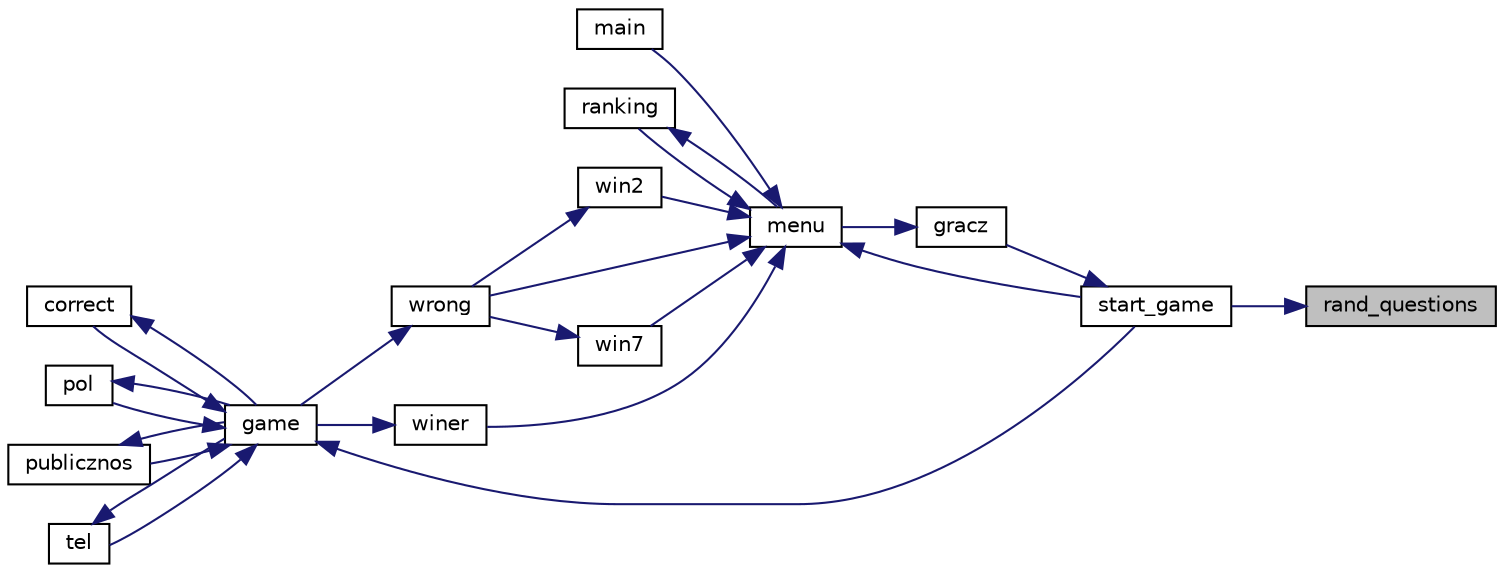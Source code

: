 digraph "rand_questions"
{
 // LATEX_PDF_SIZE
  edge [fontname="Helvetica",fontsize="10",labelfontname="Helvetica",labelfontsize="10"];
  node [fontname="Helvetica",fontsize="10",shape=record];
  rankdir="RL";
  Node1 [label="rand_questions",height=0.2,width=0.4,color="black", fillcolor="grey75", style="filled", fontcolor="black",tooltip=" "];
  Node1 -> Node2 [dir="back",color="midnightblue",fontsize="10",style="solid",fontname="Helvetica"];
  Node2 [label="start_game",height=0.2,width=0.4,color="black", fillcolor="white", style="filled",URL="$start__game_8c.html#a2c5aba8bbcfd6adc2e16a6f6f2958762",tooltip=" "];
  Node2 -> Node3 [dir="back",color="midnightblue",fontsize="10",style="solid",fontname="Helvetica"];
  Node3 [label="gracz",height=0.2,width=0.4,color="black", fillcolor="white", style="filled",URL="$gracz_8c.html#a0d270e3f528f07f8d721a46e023d2603",tooltip=" "];
  Node3 -> Node4 [dir="back",color="midnightblue",fontsize="10",style="solid",fontname="Helvetica"];
  Node4 [label="menu",height=0.2,width=0.4,color="black", fillcolor="white", style="filled",URL="$menu_8c.html#a9f51153fd12f415114d050c393c9cbfc",tooltip=" "];
  Node4 -> Node5 [dir="back",color="midnightblue",fontsize="10",style="solid",fontname="Helvetica"];
  Node5 [label="main",height=0.2,width=0.4,color="black", fillcolor="white", style="filled",URL="$main_8c.html#ae66f6b31b5ad750f1fe042a706a4e3d4",tooltip=" "];
  Node4 -> Node6 [dir="back",color="midnightblue",fontsize="10",style="solid",fontname="Helvetica"];
  Node6 [label="ranking",height=0.2,width=0.4,color="black", fillcolor="white", style="filled",URL="$ranking_8c.html#a0fc40ecefc58fe1d75cdeb3badd78c30",tooltip=" "];
  Node6 -> Node4 [dir="back",color="midnightblue",fontsize="10",style="solid",fontname="Helvetica"];
  Node4 -> Node2 [dir="back",color="midnightblue",fontsize="10",style="solid",fontname="Helvetica"];
  Node4 -> Node7 [dir="back",color="midnightblue",fontsize="10",style="solid",fontname="Helvetica"];
  Node7 [label="win2",height=0.2,width=0.4,color="black", fillcolor="white", style="filled",URL="$win2_8c.html#a026c13fe0f79ae32b4c90a3af1c3c381",tooltip=" "];
  Node7 -> Node8 [dir="back",color="midnightblue",fontsize="10",style="solid",fontname="Helvetica"];
  Node8 [label="wrong",height=0.2,width=0.4,color="black", fillcolor="white", style="filled",URL="$wrong_8c.html#a2d3b1cc9b7df0a06be6835ad4d0b39c7",tooltip=" "];
  Node8 -> Node9 [dir="back",color="midnightblue",fontsize="10",style="solid",fontname="Helvetica"];
  Node9 [label="game",height=0.2,width=0.4,color="black", fillcolor="white", style="filled",URL="$game_8c.html#ae6f3e0c5f2a66bad97db25981946f20c",tooltip=" "];
  Node9 -> Node10 [dir="back",color="midnightblue",fontsize="10",style="solid",fontname="Helvetica"];
  Node10 [label="correct",height=0.2,width=0.4,color="black", fillcolor="white", style="filled",URL="$correct_8c.html#a4fb3997ed5206a0fe28ded69b32040c5",tooltip=" "];
  Node10 -> Node9 [dir="back",color="midnightblue",fontsize="10",style="solid",fontname="Helvetica"];
  Node9 -> Node11 [dir="back",color="midnightblue",fontsize="10",style="solid",fontname="Helvetica"];
  Node11 [label="pol",height=0.2,width=0.4,color="black", fillcolor="white", style="filled",URL="$pol_8c.html#a161512e688d5c6d1b5ed353c4c001455",tooltip=" "];
  Node11 -> Node9 [dir="back",color="midnightblue",fontsize="10",style="solid",fontname="Helvetica"];
  Node9 -> Node12 [dir="back",color="midnightblue",fontsize="10",style="solid",fontname="Helvetica"];
  Node12 [label="publicznos",height=0.2,width=0.4,color="black", fillcolor="white", style="filled",URL="$publicznosc_8c.html#ae92597c65e749f212bc1c68c699f9a0b",tooltip=" "];
  Node12 -> Node9 [dir="back",color="midnightblue",fontsize="10",style="solid",fontname="Helvetica"];
  Node9 -> Node2 [dir="back",color="midnightblue",fontsize="10",style="solid",fontname="Helvetica"];
  Node9 -> Node13 [dir="back",color="midnightblue",fontsize="10",style="solid",fontname="Helvetica"];
  Node13 [label="tel",height=0.2,width=0.4,color="black", fillcolor="white", style="filled",URL="$telefon_8c.html#a7cf77971daeb4326c0410ea62165b55b",tooltip=" "];
  Node13 -> Node9 [dir="back",color="midnightblue",fontsize="10",style="solid",fontname="Helvetica"];
  Node4 -> Node14 [dir="back",color="midnightblue",fontsize="10",style="solid",fontname="Helvetica"];
  Node14 [label="win7",height=0.2,width=0.4,color="black", fillcolor="white", style="filled",URL="$win7_8c.html#ab6b8e9eef89cc405f54e8842e0f84f99",tooltip=" "];
  Node14 -> Node8 [dir="back",color="midnightblue",fontsize="10",style="solid",fontname="Helvetica"];
  Node4 -> Node15 [dir="back",color="midnightblue",fontsize="10",style="solid",fontname="Helvetica"];
  Node15 [label="winer",height=0.2,width=0.4,color="black", fillcolor="white", style="filled",URL="$winer_8c.html#aa1caaf8e434a4d2be87c7fb52b078bff",tooltip=" "];
  Node15 -> Node9 [dir="back",color="midnightblue",fontsize="10",style="solid",fontname="Helvetica"];
  Node4 -> Node8 [dir="back",color="midnightblue",fontsize="10",style="solid",fontname="Helvetica"];
}
